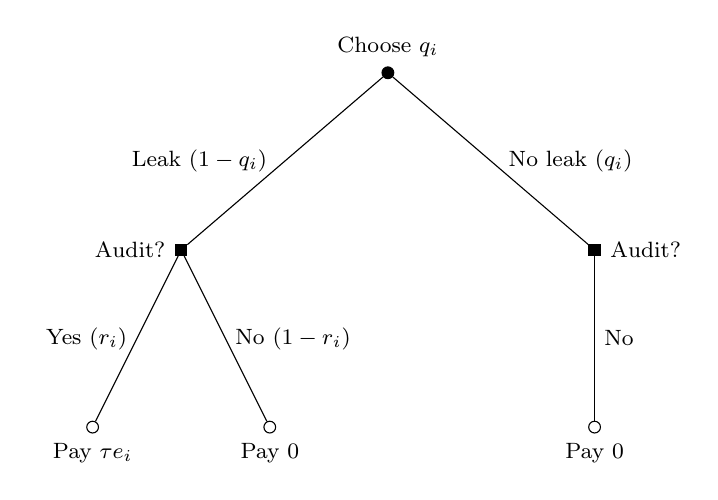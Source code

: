 
% Node styles
\tikzset{
% Two node styles for game trees: solid and hollow
solid node/.style={circle,draw,inner sep=1.5,fill=black},
hollow node/.style={circle,draw,inner sep=1.5},
square node/.style={rectangle,draw,inner sep=2,fill=black}
}

\begin{tikzpicture}[scale=1.5,font=\footnotesize]
% Specify spacing for each level of the tree
\tikzstyle{level 1}=[level distance=15mm,sibling distance=35mm]
\tikzstyle{level 2}=[level distance=15mm,sibling distance=15mm]

% The Tree
\node(0)[solid node,label=above:{Choose \(q_i\)}]{}
  child{
    node(1)[square node,label=left:{Audit?}]{}
    child{
      node[hollow node,label=below:{Pay $\tau e_i$}]{}
      edge from parent node[left]{Yes $(r_i)$}
    }
    child{
      node[hollow node,label=below:{Pay 0}]{}
      edge from parent node[right]{No $(1 - r_i)$}
      }
    edge from parent node[left,xshift=-3]{Leak \((1 - q_i)\)}
  }
  child{
    node(2)[square node,label=right:{Audit?}]{}
    % child{
    %   node[hollow node,label=below:{Pay 0}]{}
    %   edge from parent node[left]{Yes $(r_i)$}
    % }
    child{
      node[hollow node,label=below:{Pay 0}]{}
      edge from parent node[right]{No}
      }
    edge from parent node[right,xshift=3]{No leak \((q_i)\)}
  };
\end{tikzpicture}
